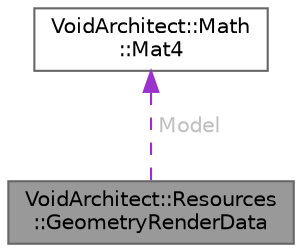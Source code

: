 digraph "VoidArchitect::Resources::GeometryRenderData"
{
 // LATEX_PDF_SIZE
  bgcolor="transparent";
  edge [fontname=Helvetica,fontsize=10,labelfontname=Helvetica,labelfontsize=10];
  node [fontname=Helvetica,fontsize=10,shape=box,height=0.2,width=0.4];
  Node1 [id="Node000001",label="VoidArchitect::Resources\l::GeometryRenderData",height=0.2,width=0.4,color="gray40", fillcolor="grey60", style="filled", fontcolor="black",tooltip=" "];
  Node2 -> Node1 [id="edge1_Node000001_Node000002",dir="back",color="darkorchid3",style="dashed",tooltip=" ",label=<<TABLE CELLBORDER="0" BORDER="0"><TR><TD VALIGN="top" ALIGN="LEFT" CELLPADDING="1" CELLSPACING="0">Model</TD></TR>
</TABLE>> ,fontcolor="grey" ];
  Node2 [id="Node000002",label="VoidArchitect::Math\l::Mat4",height=0.2,width=0.4,color="gray40", fillcolor="white", style="filled",URL="$class_void_architect_1_1_math_1_1_mat4.html",tooltip=" "];
}
